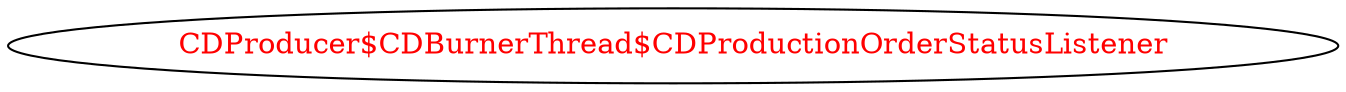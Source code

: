 digraph dependencyGraph {
 concentrate=true;
 ranksep="2.0";
 rankdir="LR"; 
 splines="ortho";
"CDProducer$CDBurnerThread$CDProductionOrderStatusListener" [fontcolor="red"];
}